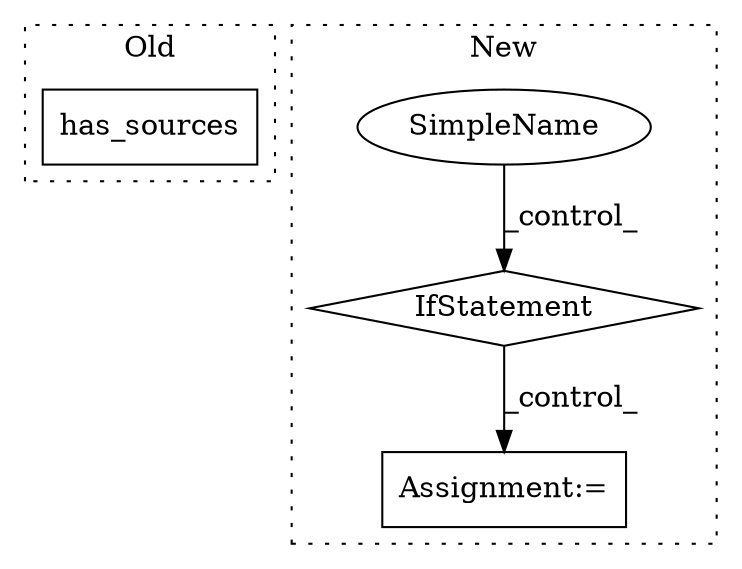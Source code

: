 digraph G {
subgraph cluster0 {
1 [label="has_sources" a="32" s="5347,5367" l="12,1" shape="box"];
label = "Old";
style="dotted";
}
subgraph cluster1 {
2 [label="IfStatement" a="25" s="6124,6152" l="4,2" shape="diamond"];
3 [label="Assignment:=" a="7" s="6164,6304" l="97,2" shape="box"];
4 [label="SimpleName" a="42" s="" l="" shape="ellipse"];
label = "New";
style="dotted";
}
2 -> 3 [label="_control_"];
4 -> 2 [label="_control_"];
}